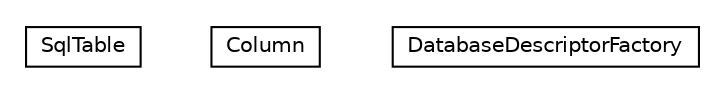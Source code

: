 #!/usr/local/bin/dot
#
# Class diagram 
# Generated by UMLGraph version 5.1 (http://www.umlgraph.org/)
#

digraph G {
	edge [fontname="Helvetica",fontsize=10,labelfontname="Helvetica",labelfontsize=10];
	node [fontname="Helvetica",fontsize=10,shape=plaintext];
	nodesep=0.25;
	ranksep=0.5;
	// pt.ist.fenixframework.pstm.repository.database.SqlTable
	c1897 [label=<<table title="pt.ist.fenixframework.pstm.repository.database.SqlTable" border="0" cellborder="1" cellspacing="0" cellpadding="2" port="p" href="./SqlTable.html">
		<tr><td><table border="0" cellspacing="0" cellpadding="1">
<tr><td align="center" balign="center"> SqlTable </td></tr>
		</table></td></tr>
		</table>>, fontname="Helvetica", fontcolor="black", fontsize=10.0];
	// pt.ist.fenixframework.pstm.repository.database.SqlTable.Column
	c1898 [label=<<table title="pt.ist.fenixframework.pstm.repository.database.SqlTable.Column" border="0" cellborder="1" cellspacing="0" cellpadding="2" port="p" href="./SqlTable.Column.html">
		<tr><td><table border="0" cellspacing="0" cellpadding="1">
<tr><td align="center" balign="center"> Column </td></tr>
		</table></td></tr>
		</table>>, fontname="Helvetica", fontcolor="black", fontsize=10.0];
	// pt.ist.fenixframework.pstm.repository.database.DatabaseDescriptorFactory
	c1899 [label=<<table title="pt.ist.fenixframework.pstm.repository.database.DatabaseDescriptorFactory" border="0" cellborder="1" cellspacing="0" cellpadding="2" port="p" href="./DatabaseDescriptorFactory.html">
		<tr><td><table border="0" cellspacing="0" cellpadding="1">
<tr><td align="center" balign="center"> DatabaseDescriptorFactory </td></tr>
		</table></td></tr>
		</table>>, fontname="Helvetica", fontcolor="black", fontsize=10.0];
}

